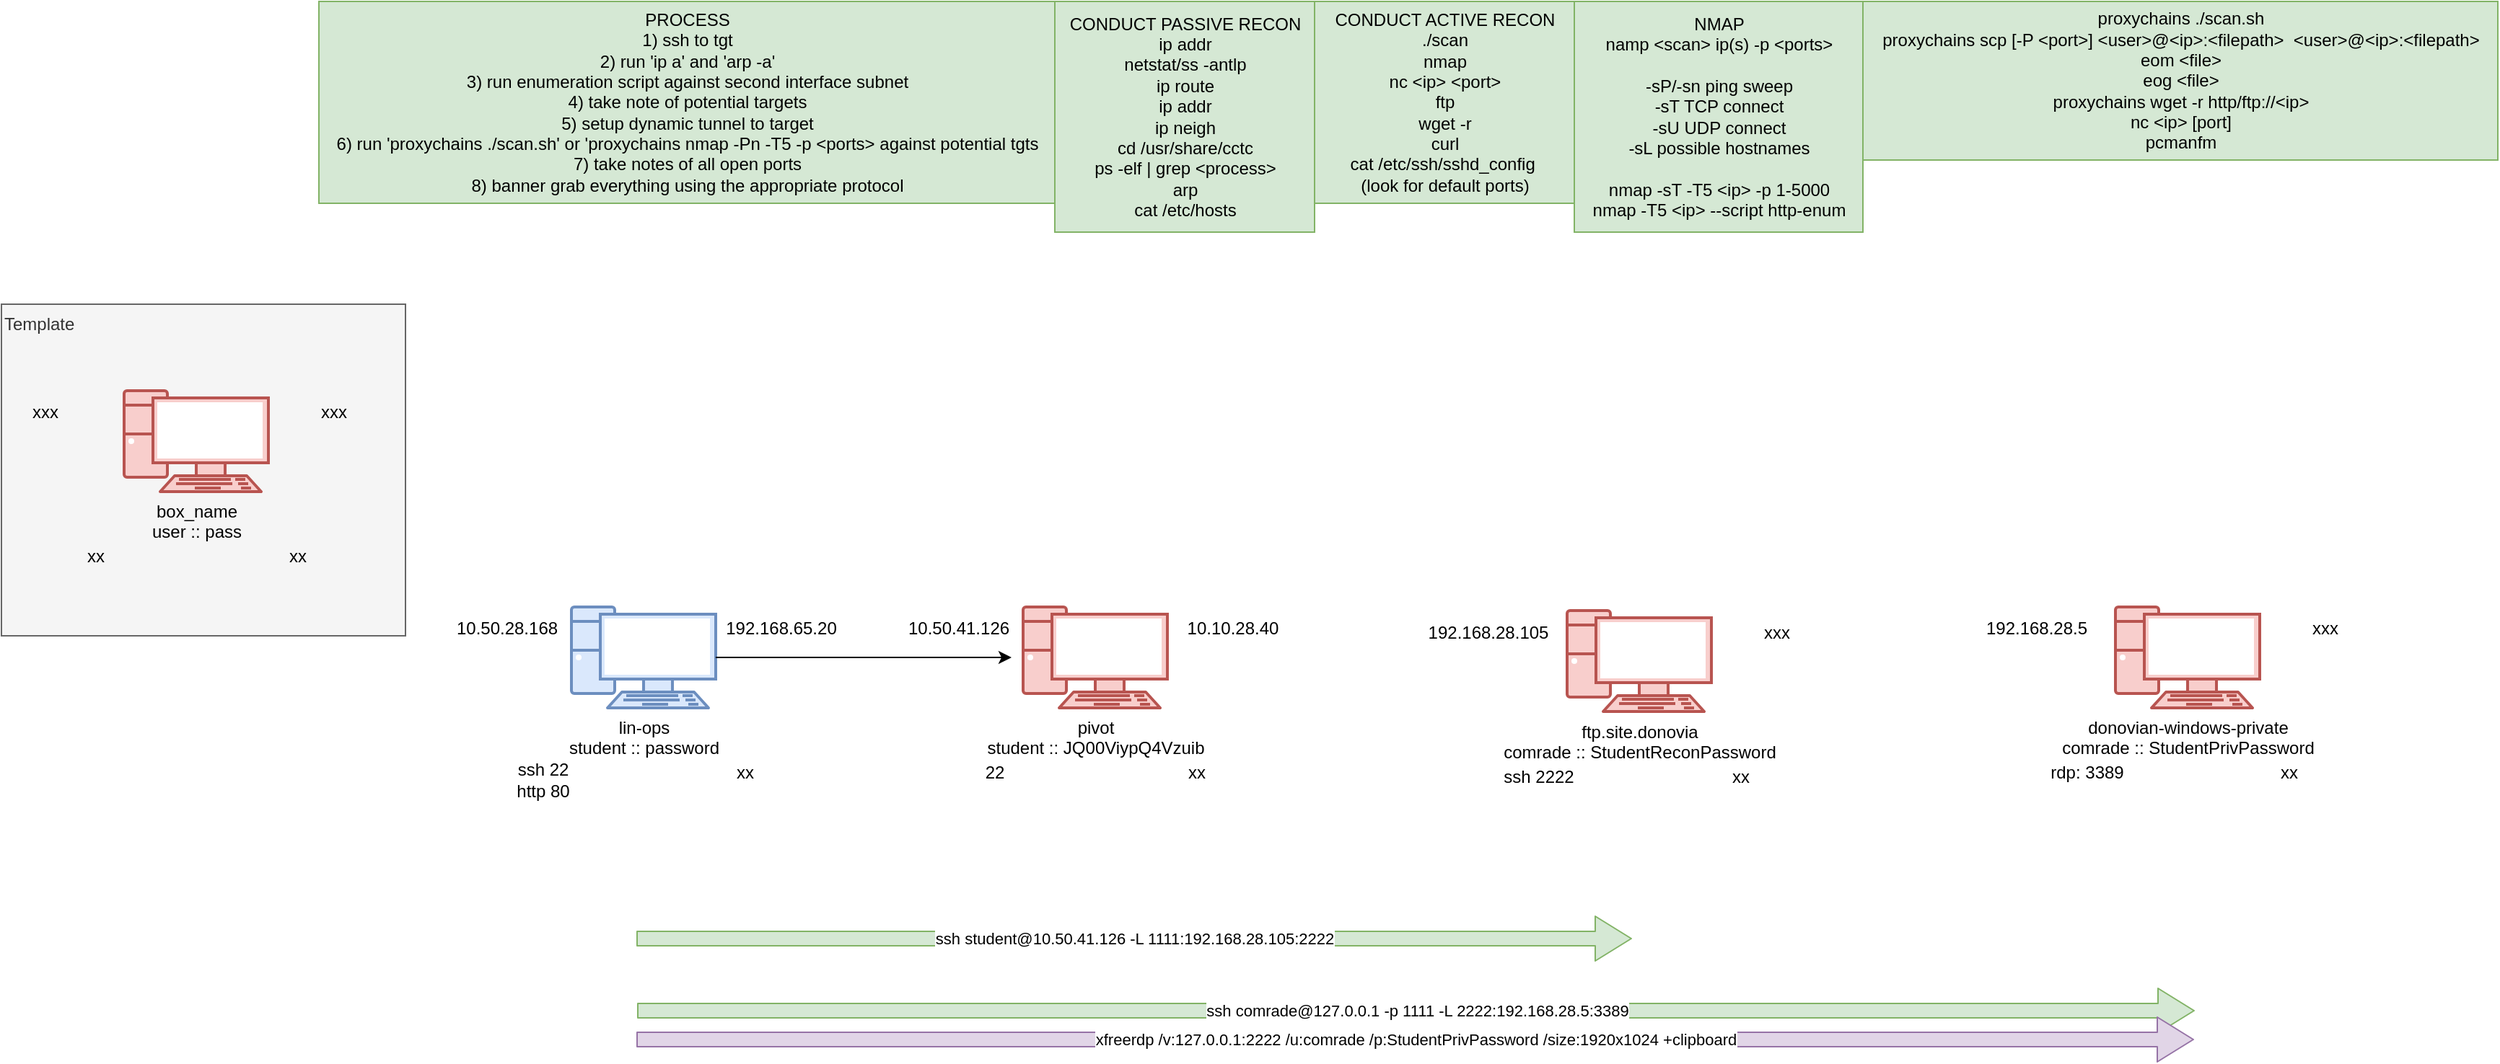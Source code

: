 <mxfile version="24.6.4" type="github">
  <diagram name="Page-1" id="VAzoH1neroOfFK-yLbb0">
    <mxGraphModel dx="2238" dy="1920" grid="1" gridSize="10" guides="1" tooltips="1" connect="1" arrows="1" fold="1" page="1" pageScale="1" pageWidth="850" pageHeight="1100" math="0" shadow="0">
      <root>
        <mxCell id="0" />
        <mxCell id="1" parent="0" />
        <mxCell id="xVPMfvStoHBgOn6tB0-w-1" value="Template" style="whiteSpace=wrap;html=1;verticalAlign=top;align=left;fillColor=#f5f5f5;fontColor=#333333;strokeColor=#666666;" parent="1" vertex="1">
          <mxGeometry x="-360" width="280" height="230" as="geometry" />
        </mxCell>
        <mxCell id="sldUWmz9j1VIk2YLgOAo-21" value="" style="group" parent="1" vertex="1" connectable="0">
          <mxGeometry y="190" width="230" height="155" as="geometry" />
        </mxCell>
        <mxCell id="sldUWmz9j1VIk2YLgOAo-22" value="" style="group" parent="sldUWmz9j1VIk2YLgOAo-21" vertex="1" connectable="0">
          <mxGeometry y="20" width="230" height="135" as="geometry" />
        </mxCell>
        <mxCell id="sldUWmz9j1VIk2YLgOAo-23" value="lin-ops&lt;div&gt;student :: password&lt;/div&gt;" style="verticalAlign=top;verticalLabelPosition=bottom;labelPosition=center;align=center;html=1;outlineConnect=0;fillColor=#dae8fc;strokeColor=#6c8ebf;gradientDirection=north;strokeWidth=2;shape=mxgraph.networks.pc;" parent="sldUWmz9j1VIk2YLgOAo-22" vertex="1">
          <mxGeometry x="35" width="100" height="70" as="geometry" />
        </mxCell>
        <mxCell id="sldUWmz9j1VIk2YLgOAo-24" value="ssh 22&lt;div&gt;http 80&lt;/div&gt;" style="text;html=1;align=center;verticalAlign=middle;resizable=0;points=[];autosize=1;strokeColor=none;fillColor=none;" parent="sldUWmz9j1VIk2YLgOAo-22" vertex="1">
          <mxGeometry x="-15" y="100" width="60" height="40" as="geometry" />
        </mxCell>
        <mxCell id="sldUWmz9j1VIk2YLgOAo-25" value="192.168.65.20" style="text;html=1;align=center;verticalAlign=middle;resizable=0;points=[];autosize=1;strokeColor=none;fillColor=none;" parent="sldUWmz9j1VIk2YLgOAo-22" vertex="1">
          <mxGeometry x="130" width="100" height="30" as="geometry" />
        </mxCell>
        <mxCell id="sldUWmz9j1VIk2YLgOAo-26" value="10.50.28.168" style="text;html=1;align=center;verticalAlign=middle;resizable=0;points=[];autosize=1;strokeColor=none;fillColor=none;" parent="sldUWmz9j1VIk2YLgOAo-22" vertex="1">
          <mxGeometry x="-55" width="90" height="30" as="geometry" />
        </mxCell>
        <mxCell id="sldUWmz9j1VIk2YLgOAo-27" value="xx" style="text;html=1;align=center;verticalAlign=middle;resizable=0;points=[];autosize=1;strokeColor=none;fillColor=none;" parent="sldUWmz9j1VIk2YLgOAo-22" vertex="1">
          <mxGeometry x="135" y="100" width="40" height="30" as="geometry" />
        </mxCell>
        <mxCell id="sldUWmz9j1VIk2YLgOAo-28" value="" style="group" parent="1" vertex="1" connectable="0">
          <mxGeometry x="313" y="190" width="225" height="150" as="geometry" />
        </mxCell>
        <mxCell id="sldUWmz9j1VIk2YLgOAo-29" value="" style="group" parent="sldUWmz9j1VIk2YLgOAo-28" vertex="1" connectable="0">
          <mxGeometry y="20" width="225" height="130" as="geometry" />
        </mxCell>
        <mxCell id="sldUWmz9j1VIk2YLgOAo-30" value="&lt;div&gt;pivot&lt;/div&gt;&lt;div&gt;student :: JQ00ViypQ4Vzuib&lt;/div&gt;" style="verticalAlign=top;verticalLabelPosition=bottom;labelPosition=center;align=center;html=1;outlineConnect=0;fillColor=#f8cecc;strokeColor=#b85450;gradientDirection=north;strokeWidth=2;shape=mxgraph.networks.pc;" parent="sldUWmz9j1VIk2YLgOAo-29" vertex="1">
          <mxGeometry x="35" width="100" height="70" as="geometry" />
        </mxCell>
        <mxCell id="sldUWmz9j1VIk2YLgOAo-31" value="22" style="text;html=1;align=center;verticalAlign=middle;resizable=0;points=[];autosize=1;strokeColor=none;fillColor=none;" parent="sldUWmz9j1VIk2YLgOAo-29" vertex="1">
          <mxGeometry x="-5" y="100" width="40" height="30" as="geometry" />
        </mxCell>
        <mxCell id="sldUWmz9j1VIk2YLgOAo-32" value="10.10.28.40" style="text;html=1;align=center;verticalAlign=middle;resizable=0;points=[];autosize=1;strokeColor=none;fillColor=none;" parent="sldUWmz9j1VIk2YLgOAo-29" vertex="1">
          <mxGeometry x="135" width="90" height="30" as="geometry" />
        </mxCell>
        <mxCell id="sldUWmz9j1VIk2YLgOAo-33" value="10.50.41.126" style="text;html=1;align=center;verticalAlign=middle;resizable=0;points=[];autosize=1;strokeColor=none;fillColor=none;" parent="sldUWmz9j1VIk2YLgOAo-29" vertex="1">
          <mxGeometry x="-55" width="90" height="30" as="geometry" />
        </mxCell>
        <mxCell id="sldUWmz9j1VIk2YLgOAo-34" value="xx" style="text;html=1;align=center;verticalAlign=middle;resizable=0;points=[];autosize=1;strokeColor=none;fillColor=none;" parent="sldUWmz9j1VIk2YLgOAo-29" vertex="1">
          <mxGeometry x="135" y="100" width="40" height="30" as="geometry" />
        </mxCell>
        <mxCell id="sldUWmz9j1VIk2YLgOAo-37" style="edgeStyle=orthogonalEdgeStyle;rounded=0;orthogonalLoop=1;jettySize=auto;html=1;exitX=1;exitY=0.5;exitDx=0;exitDy=0;exitPerimeter=0;" parent="1" source="sldUWmz9j1VIk2YLgOAo-23" edge="1">
          <mxGeometry relative="1" as="geometry">
            <mxPoint x="340" y="245" as="targetPoint" />
          </mxGeometry>
        </mxCell>
        <mxCell id="scS4vU-XQMT1hmCbZy8Z-1" value="CONDUCT PASSIVE RECON&lt;div&gt;ip addr&lt;/div&gt;&lt;div&gt;netstat/ss -antlp&lt;/div&gt;&lt;div&gt;ip route&lt;/div&gt;&lt;div&gt;ip addr&lt;/div&gt;&lt;div&gt;ip neigh&lt;/div&gt;&lt;div&gt;cd /usr/share/cctc&lt;/div&gt;&lt;div&gt;ps -elf | grep &amp;lt;process&amp;gt;&lt;/div&gt;&lt;div&gt;arp&lt;/div&gt;&lt;div&gt;cat /etc/hosts&lt;/div&gt;" style="text;html=1;align=center;verticalAlign=middle;resizable=0;points=[];autosize=1;strokeColor=#82b366;fillColor=#d5e8d4;" parent="1" vertex="1">
          <mxGeometry x="370" y="-210" width="180" height="160" as="geometry" />
        </mxCell>
        <mxCell id="scS4vU-XQMT1hmCbZy8Z-2" value="&lt;div&gt;CONDUCT ACTIVE RECON&lt;/div&gt;&lt;div&gt;./scan&lt;/div&gt;&lt;div&gt;nmap&lt;/div&gt;&lt;div&gt;nc &amp;lt;ip&amp;gt; &amp;lt;port&amp;gt;&lt;/div&gt;&lt;div&gt;ftp&lt;/div&gt;&lt;div&gt;wget -r&lt;/div&gt;&lt;div&gt;curl&lt;/div&gt;&lt;div&gt;cat /etc/ssh/sshd_config&amp;nbsp;&lt;/div&gt;&lt;div&gt;(look for default ports)&lt;/div&gt;" style="text;html=1;align=center;verticalAlign=middle;resizable=0;points=[];autosize=1;strokeColor=#82b366;fillColor=#d5e8d4;" parent="1" vertex="1">
          <mxGeometry x="550" y="-210" width="180" height="140" as="geometry" />
        </mxCell>
        <mxCell id="scS4vU-XQMT1hmCbZy8Z-3" value="proxychains ./scan.sh&lt;div&gt;proxychains scp [-P &amp;lt;port&amp;gt;] &amp;lt;user&amp;gt;@&amp;lt;ip&amp;gt;:&amp;lt;filepath&amp;gt;&amp;nbsp; &amp;lt;user&amp;gt;@&amp;lt;ip&amp;gt;:&amp;lt;filepath&amp;gt;&lt;/div&gt;&lt;div&gt;eom &amp;lt;file&amp;gt;&lt;/div&gt;&lt;div&gt;eog &amp;lt;file&amp;gt;&lt;/div&gt;&lt;div&gt;proxychains wget -r http/ftp://&amp;lt;ip&amp;gt;&lt;/div&gt;&lt;div&gt;nc &amp;lt;ip&amp;gt; [port]&lt;/div&gt;&lt;div&gt;pcmanfm&lt;/div&gt;" style="text;html=1;align=center;verticalAlign=middle;resizable=0;points=[];autosize=1;strokeColor=#82b366;fillColor=#d5e8d4;" parent="1" vertex="1">
          <mxGeometry x="930" y="-210" width="440" height="110" as="geometry" />
        </mxCell>
        <mxCell id="scS4vU-XQMT1hmCbZy8Z-4" value="&lt;div&gt;NMAP&lt;/div&gt;&lt;div&gt;namp &amp;lt;scan&amp;gt; ip(s) -p &amp;lt;ports&amp;gt;&lt;/div&gt;&lt;div&gt;&lt;br&gt;&lt;/div&gt;&lt;div&gt;&lt;span style=&quot;background-color: initial;&quot;&gt;-sP/-sn ping sweep&lt;/span&gt;&lt;br&gt;&lt;/div&gt;&lt;div&gt;-sT TCP connect&lt;/div&gt;&lt;div&gt;-sU UDP connect&lt;/div&gt;&lt;div&gt;-sL possible hostnames&lt;br&gt;&lt;/div&gt;&lt;div&gt;&lt;br&gt;&lt;/div&gt;&lt;div&gt;nmap -sT -T5 &amp;lt;ip&amp;gt; -p 1-5000&lt;/div&gt;&lt;div&gt;nmap -T5 &amp;lt;ip&amp;gt; --script http-enum&lt;/div&gt;" style="text;html=1;align=center;verticalAlign=middle;resizable=0;points=[];autosize=1;strokeColor=#82b366;fillColor=#d5e8d4;" parent="1" vertex="1">
          <mxGeometry x="730" y="-210" width="200" height="160" as="geometry" />
        </mxCell>
        <mxCell id="scS4vU-XQMT1hmCbZy8Z-5" value="&lt;div&gt;PROCESS&lt;/div&gt;&lt;div&gt;1) ssh to tgt&lt;/div&gt;&lt;div&gt;2) run &#39;ip a&#39; and &#39;arp -a&#39;&lt;/div&gt;&lt;div&gt;3) run enumeration script against second interface subnet&lt;/div&gt;&lt;div&gt;4) take note of potential targets&lt;/div&gt;&lt;div&gt;5) setup dynamic tunnel to target&lt;/div&gt;&lt;div&gt;6) run &#39;proxychains ./scan.sh&#39; or &#39;proxychains nmap -Pn -T5 -p &amp;lt;ports&amp;gt; against potential tgts&lt;/div&gt;&lt;div&gt;7) take notes of all open ports&lt;/div&gt;&lt;div&gt;8) banner grab everything using the appropriate protocol&lt;/div&gt;" style="text;html=1;align=center;verticalAlign=middle;resizable=0;points=[];autosize=1;strokeColor=#82b366;fillColor=#d5e8d4;" parent="1" vertex="1">
          <mxGeometry x="-140" y="-210" width="510" height="140" as="geometry" />
        </mxCell>
        <mxCell id="Tf39NvrSpZ8GJs31GOc9-1" value="" style="group" parent="1" vertex="1" connectable="0">
          <mxGeometry x="-350" y="40" width="265" height="150" as="geometry" />
        </mxCell>
        <mxCell id="sldUWmz9j1VIk2YLgOAo-1" value="" style="group" parent="Tf39NvrSpZ8GJs31GOc9-1" vertex="1" connectable="0">
          <mxGeometry x="40" width="225" height="150" as="geometry" />
        </mxCell>
        <mxCell id="sldUWmz9j1VIk2YLgOAo-2" value="" style="group" parent="sldUWmz9j1VIk2YLgOAo-1" vertex="1" connectable="0">
          <mxGeometry y="20" width="225" height="130" as="geometry" />
        </mxCell>
        <mxCell id="sldUWmz9j1VIk2YLgOAo-3" value="box_name&lt;div&gt;user :: pass&lt;/div&gt;" style="verticalAlign=top;verticalLabelPosition=bottom;labelPosition=center;align=center;html=1;outlineConnect=0;fillColor=#f8cecc;strokeColor=#b85450;gradientDirection=north;strokeWidth=2;shape=mxgraph.networks.pc;" parent="sldUWmz9j1VIk2YLgOAo-2" vertex="1">
          <mxGeometry x="35" width="100" height="70" as="geometry" />
        </mxCell>
        <mxCell id="sldUWmz9j1VIk2YLgOAo-4" value="xx" style="text;html=1;align=center;verticalAlign=middle;resizable=0;points=[];autosize=1;strokeColor=none;fillColor=none;" parent="sldUWmz9j1VIk2YLgOAo-2" vertex="1">
          <mxGeometry x="-5" y="100" width="40" height="30" as="geometry" />
        </mxCell>
        <mxCell id="sldUWmz9j1VIk2YLgOAo-5" value="xxx" style="text;html=1;align=center;verticalAlign=middle;resizable=0;points=[];autosize=1;strokeColor=none;fillColor=none;" parent="sldUWmz9j1VIk2YLgOAo-2" vertex="1">
          <mxGeometry x="160" width="40" height="30" as="geometry" />
        </mxCell>
        <mxCell id="sldUWmz9j1VIk2YLgOAo-20" value="xx" style="text;html=1;align=center;verticalAlign=middle;resizable=0;points=[];autosize=1;strokeColor=none;fillColor=none;" parent="sldUWmz9j1VIk2YLgOAo-2" vertex="1">
          <mxGeometry x="135" y="100" width="40" height="30" as="geometry" />
        </mxCell>
        <mxCell id="sldUWmz9j1VIk2YLgOAo-6" value="xxx" style="text;html=1;align=center;verticalAlign=middle;resizable=0;points=[];autosize=1;strokeColor=none;fillColor=none;" parent="Tf39NvrSpZ8GJs31GOc9-1" vertex="1">
          <mxGeometry y="20" width="40" height="30" as="geometry" />
        </mxCell>
        <mxCell id="VOmG_nPbeN_83onC7re3-1" value="" style="group" vertex="1" connectable="0" parent="1">
          <mxGeometry x="1030" y="190" width="265" height="150" as="geometry" />
        </mxCell>
        <mxCell id="VOmG_nPbeN_83onC7re3-2" value="" style="group" vertex="1" connectable="0" parent="VOmG_nPbeN_83onC7re3-1">
          <mxGeometry x="40" width="225" height="150" as="geometry" />
        </mxCell>
        <mxCell id="VOmG_nPbeN_83onC7re3-3" value="" style="group" vertex="1" connectable="0" parent="VOmG_nPbeN_83onC7re3-2">
          <mxGeometry y="20" width="225" height="130" as="geometry" />
        </mxCell>
        <mxCell id="VOmG_nPbeN_83onC7re3-4" value="donovian-windows-private&lt;div&gt;comrade :: StudentPrivPassword&lt;br&gt;&lt;/div&gt;" style="verticalAlign=top;verticalLabelPosition=bottom;labelPosition=center;align=center;html=1;outlineConnect=0;fillColor=#f8cecc;strokeColor=#b85450;gradientDirection=north;strokeWidth=2;shape=mxgraph.networks.pc;" vertex="1" parent="VOmG_nPbeN_83onC7re3-3">
          <mxGeometry x="35" width="100" height="70" as="geometry" />
        </mxCell>
        <mxCell id="VOmG_nPbeN_83onC7re3-5" value="rdp: 3389" style="text;html=1;align=center;verticalAlign=middle;resizable=0;points=[];autosize=1;strokeColor=none;fillColor=none;" vertex="1" parent="VOmG_nPbeN_83onC7re3-3">
          <mxGeometry x="-20" y="100" width="70" height="30" as="geometry" />
        </mxCell>
        <mxCell id="VOmG_nPbeN_83onC7re3-6" value="xxx" style="text;html=1;align=center;verticalAlign=middle;resizable=0;points=[];autosize=1;strokeColor=none;fillColor=none;" vertex="1" parent="VOmG_nPbeN_83onC7re3-3">
          <mxGeometry x="160" width="40" height="30" as="geometry" />
        </mxCell>
        <mxCell id="VOmG_nPbeN_83onC7re3-7" value="xx" style="text;html=1;align=center;verticalAlign=middle;resizable=0;points=[];autosize=1;strokeColor=none;fillColor=none;" vertex="1" parent="VOmG_nPbeN_83onC7re3-3">
          <mxGeometry x="135" y="100" width="40" height="30" as="geometry" />
        </mxCell>
        <mxCell id="VOmG_nPbeN_83onC7re3-8" value="192.168.28.5" style="text;html=1;align=center;verticalAlign=middle;resizable=0;points=[];autosize=1;strokeColor=none;fillColor=none;" vertex="1" parent="VOmG_nPbeN_83onC7re3-1">
          <mxGeometry x="-25" y="20" width="90" height="30" as="geometry" />
        </mxCell>
        <mxCell id="VOmG_nPbeN_83onC7re3-10" value="&lt;span style=&quot;color: rgb(0, 0, 0); font-family: Helvetica; font-size: 11px; font-style: normal; font-variant-ligatures: normal; font-variant-caps: normal; font-weight: 400; letter-spacing: normal; orphans: 2; text-align: center; text-indent: 0px; text-transform: none; widows: 2; word-spacing: 0px; -webkit-text-stroke-width: 0px; white-space: nowrap; background-color: rgb(255, 255, 255); text-decoration-thickness: initial; text-decoration-style: initial; text-decoration-color: initial; display: inline !important; float: none;&quot;&gt;ssh student@10.50.41.126 -L 1111:192.168.28.105:2222&lt;/span&gt;" style="edgeStyle=none;orthogonalLoop=1;jettySize=auto;html=1;shape=flexArrow;rounded=1;startSize=8;endSize=8;fillColor=#d5e8d4;strokeColor=#82b366;" edge="1" parent="1">
          <mxGeometry width="100" relative="1" as="geometry">
            <mxPoint x="80" y="440" as="sourcePoint" />
            <mxPoint x="770" y="440" as="targetPoint" />
            <Array as="points" />
          </mxGeometry>
        </mxCell>
        <mxCell id="VOmG_nPbeN_83onC7re3-11" value="" style="group" vertex="1" connectable="0" parent="1">
          <mxGeometry x="650" y="192.5" width="265" height="150" as="geometry" />
        </mxCell>
        <mxCell id="VOmG_nPbeN_83onC7re3-12" value="" style="group" vertex="1" connectable="0" parent="VOmG_nPbeN_83onC7re3-11">
          <mxGeometry x="40" width="225" height="150" as="geometry" />
        </mxCell>
        <mxCell id="VOmG_nPbeN_83onC7re3-13" value="" style="group" vertex="1" connectable="0" parent="VOmG_nPbeN_83onC7re3-12">
          <mxGeometry y="20" width="225" height="130" as="geometry" />
        </mxCell>
        <mxCell id="VOmG_nPbeN_83onC7re3-14" value="&lt;div&gt;ftp.site.donovia&lt;/div&gt;&lt;div&gt;comrade :: StudentReconPassword&lt;br&gt;&lt;/div&gt;" style="verticalAlign=top;verticalLabelPosition=bottom;labelPosition=center;align=center;html=1;outlineConnect=0;fillColor=#f8cecc;strokeColor=#b85450;gradientDirection=north;strokeWidth=2;shape=mxgraph.networks.pc;" vertex="1" parent="VOmG_nPbeN_83onC7re3-13">
          <mxGeometry x="35" width="100" height="70" as="geometry" />
        </mxCell>
        <mxCell id="VOmG_nPbeN_83onC7re3-15" value="ssh 2222" style="text;html=1;align=center;verticalAlign=middle;resizable=0;points=[];autosize=1;strokeColor=none;fillColor=none;" vertex="1" parent="VOmG_nPbeN_83onC7re3-13">
          <mxGeometry x="-20" y="100" width="70" height="30" as="geometry" />
        </mxCell>
        <mxCell id="VOmG_nPbeN_83onC7re3-16" value="xxx" style="text;html=1;align=center;verticalAlign=middle;resizable=0;points=[];autosize=1;strokeColor=none;fillColor=none;" vertex="1" parent="VOmG_nPbeN_83onC7re3-13">
          <mxGeometry x="160" width="40" height="30" as="geometry" />
        </mxCell>
        <mxCell id="VOmG_nPbeN_83onC7re3-17" value="xx" style="text;html=1;align=center;verticalAlign=middle;resizable=0;points=[];autosize=1;strokeColor=none;fillColor=none;" vertex="1" parent="VOmG_nPbeN_83onC7re3-13">
          <mxGeometry x="135" y="100" width="40" height="30" as="geometry" />
        </mxCell>
        <mxCell id="VOmG_nPbeN_83onC7re3-18" value="192.168.28.105" style="text;html=1;align=center;verticalAlign=middle;resizable=0;points=[];autosize=1;strokeColor=none;fillColor=none;" vertex="1" parent="VOmG_nPbeN_83onC7re3-11">
          <mxGeometry x="-35" y="20" width="110" height="30" as="geometry" />
        </mxCell>
        <mxCell id="VOmG_nPbeN_83onC7re3-19" value="&lt;span style=&quot;color: rgb(0, 0, 0); font-family: Helvetica; font-size: 11px; font-style: normal; font-variant-ligatures: normal; font-variant-caps: normal; font-weight: 400; letter-spacing: normal; orphans: 2; text-align: center; text-indent: 0px; text-transform: none; widows: 2; word-spacing: 0px; -webkit-text-stroke-width: 0px; white-space: nowrap; background-color: rgb(255, 255, 255); text-decoration-thickness: initial; text-decoration-style: initial; text-decoration-color: initial; display: inline !important; float: none;&quot;&gt;ssh comrade@127.0.0.1 -p 1111 -L 2222:192.168.28.5:3389&lt;/span&gt;" style="edgeStyle=none;orthogonalLoop=1;jettySize=auto;html=1;shape=flexArrow;rounded=1;startSize=8;endSize=8;fillColor=#d5e8d4;strokeColor=#82b366;" edge="1" parent="1">
          <mxGeometry width="100" relative="1" as="geometry">
            <mxPoint x="80.5" y="490" as="sourcePoint" />
            <mxPoint x="1160" y="490" as="targetPoint" />
            <Array as="points" />
          </mxGeometry>
        </mxCell>
        <mxCell id="VOmG_nPbeN_83onC7re3-21" value="&lt;div&gt;xfreerdp /v:127.0.0.1:2222 /u:comrade /p:StudentPrivPassword /size:1920x1024 +clipboard&lt;/div&gt;" style="edgeStyle=none;orthogonalLoop=1;jettySize=auto;html=1;shape=flexArrow;rounded=1;startSize=8;endSize=8;fillColor=#e1d5e7;strokeColor=#9673a6;" edge="1" parent="1">
          <mxGeometry width="100" relative="1" as="geometry">
            <mxPoint x="80" y="510" as="sourcePoint" />
            <mxPoint x="1159.5" y="510" as="targetPoint" />
            <Array as="points" />
          </mxGeometry>
        </mxCell>
      </root>
    </mxGraphModel>
  </diagram>
</mxfile>
